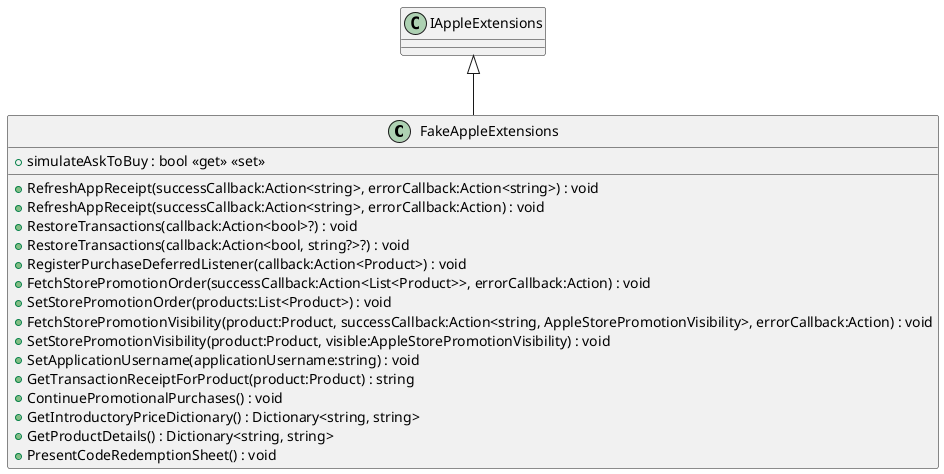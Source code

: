 @startuml
class FakeAppleExtensions {
    + RefreshAppReceipt(successCallback:Action<string>, errorCallback:Action<string>) : void
    + RefreshAppReceipt(successCallback:Action<string>, errorCallback:Action) : void
    + RestoreTransactions(callback:Action<bool>?) : void
    + RestoreTransactions(callback:Action<bool, string?>?) : void
    + RegisterPurchaseDeferredListener(callback:Action<Product>) : void
    + simulateAskToBuy : bool <<get>> <<set>>
    + FetchStorePromotionOrder(successCallback:Action<List<Product>>, errorCallback:Action) : void
    + SetStorePromotionOrder(products:List<Product>) : void
    + FetchStorePromotionVisibility(product:Product, successCallback:Action<string, AppleStorePromotionVisibility>, errorCallback:Action) : void
    + SetStorePromotionVisibility(product:Product, visible:AppleStorePromotionVisibility) : void
    + SetApplicationUsername(applicationUsername:string) : void
    + GetTransactionReceiptForProduct(product:Product) : string
    + ContinuePromotionalPurchases() : void
    + GetIntroductoryPriceDictionary() : Dictionary<string, string>
    + GetProductDetails() : Dictionary<string, string>
    + PresentCodeRedemptionSheet() : void
}
IAppleExtensions <|-- FakeAppleExtensions
@enduml
